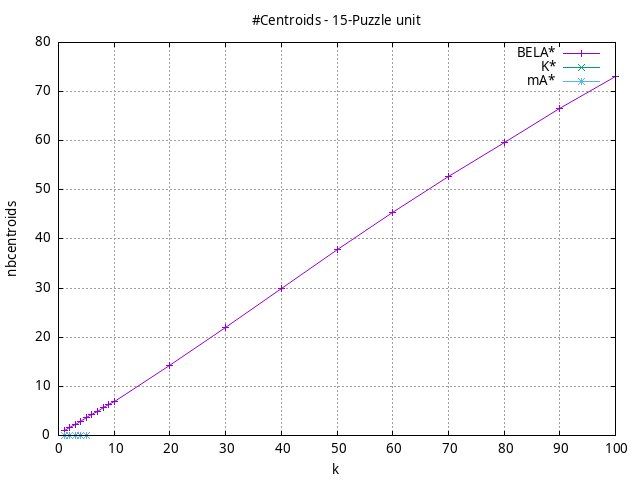 #!/usr/bin/gnuplot
# -*- coding: utf-8 -*-
#
# results/n-puzzle/unit/15/15puzzle.heuristic.nbcentroids.gnuplot
#
# Started on 12/09/2023 19:56:35
# Author: Carlos Linares López
set grid
set xlabel "k"
set ylabel "nbcentroids"

set title "#Centroids - 15-Puzzle unit"

set terminal png enhanced font "Ariel,10"
set output '15puzzle.heuristic.nbcentroids.png'

plot "-" title "BELA*"      with linesp, "-" title "K*"      with linesp, "-" title "mA*"      with linesp

	1 1.0
	2 1.65
	3 2.3
	4 2.875
	5 3.6
	6 4.25
	7 4.975
	8 5.6
	9 6.3
	10 6.95
	20 14.3
	30 22.05
	40 30.025
	50 37.825
	60 45.325
	70 52.65
	80 59.675
	90 66.525
	100 73.025
end
	1 0.0
	2 0.0
	3 0.0
end
	1 0.0
	2 0.0
	3 0.0
	4 0.0
	5 0.0
end
